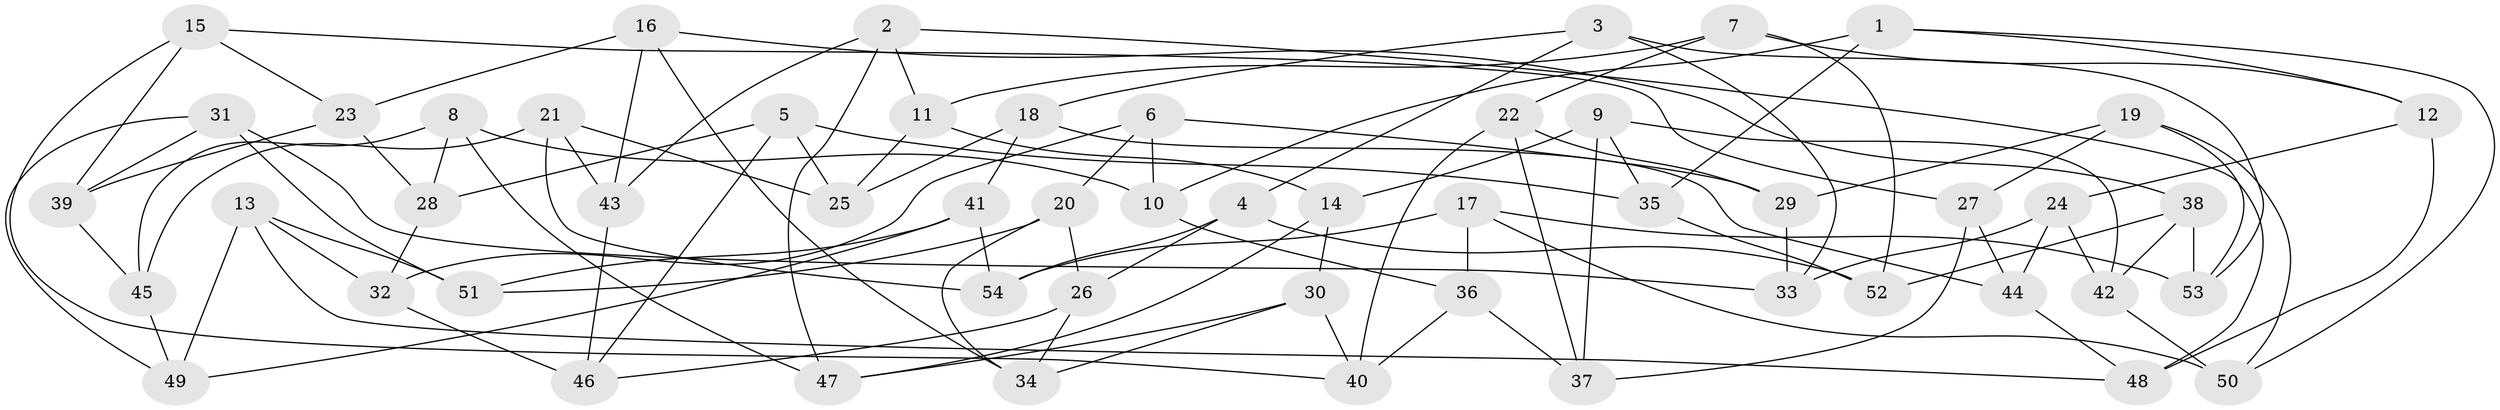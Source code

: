 // Generated by graph-tools (version 1.1) at 2025/11/02/27/25 16:11:48]
// undirected, 54 vertices, 108 edges
graph export_dot {
graph [start="1"]
  node [color=gray90,style=filled];
  1;
  2;
  3;
  4;
  5;
  6;
  7;
  8;
  9;
  10;
  11;
  12;
  13;
  14;
  15;
  16;
  17;
  18;
  19;
  20;
  21;
  22;
  23;
  24;
  25;
  26;
  27;
  28;
  29;
  30;
  31;
  32;
  33;
  34;
  35;
  36;
  37;
  38;
  39;
  40;
  41;
  42;
  43;
  44;
  45;
  46;
  47;
  48;
  49;
  50;
  51;
  52;
  53;
  54;
  1 -- 35;
  1 -- 10;
  1 -- 50;
  1 -- 12;
  2 -- 48;
  2 -- 11;
  2 -- 43;
  2 -- 47;
  3 -- 53;
  3 -- 4;
  3 -- 33;
  3 -- 18;
  4 -- 26;
  4 -- 52;
  4 -- 54;
  5 -- 28;
  5 -- 46;
  5 -- 25;
  5 -- 35;
  6 -- 32;
  6 -- 10;
  6 -- 20;
  6 -- 29;
  7 -- 52;
  7 -- 22;
  7 -- 11;
  7 -- 12;
  8 -- 28;
  8 -- 10;
  8 -- 47;
  8 -- 45;
  9 -- 14;
  9 -- 42;
  9 -- 37;
  9 -- 35;
  10 -- 36;
  11 -- 14;
  11 -- 25;
  12 -- 48;
  12 -- 24;
  13 -- 32;
  13 -- 48;
  13 -- 51;
  13 -- 49;
  14 -- 30;
  14 -- 47;
  15 -- 39;
  15 -- 23;
  15 -- 27;
  15 -- 40;
  16 -- 34;
  16 -- 23;
  16 -- 43;
  16 -- 38;
  17 -- 36;
  17 -- 54;
  17 -- 50;
  17 -- 53;
  18 -- 25;
  18 -- 44;
  18 -- 41;
  19 -- 53;
  19 -- 50;
  19 -- 29;
  19 -- 27;
  20 -- 51;
  20 -- 26;
  20 -- 34;
  21 -- 45;
  21 -- 43;
  21 -- 54;
  21 -- 25;
  22 -- 37;
  22 -- 40;
  22 -- 29;
  23 -- 28;
  23 -- 39;
  24 -- 44;
  24 -- 33;
  24 -- 42;
  26 -- 46;
  26 -- 34;
  27 -- 37;
  27 -- 44;
  28 -- 32;
  29 -- 33;
  30 -- 34;
  30 -- 40;
  30 -- 47;
  31 -- 33;
  31 -- 51;
  31 -- 39;
  31 -- 49;
  32 -- 46;
  35 -- 52;
  36 -- 37;
  36 -- 40;
  38 -- 52;
  38 -- 53;
  38 -- 42;
  39 -- 45;
  41 -- 54;
  41 -- 49;
  41 -- 51;
  42 -- 50;
  43 -- 46;
  44 -- 48;
  45 -- 49;
}
